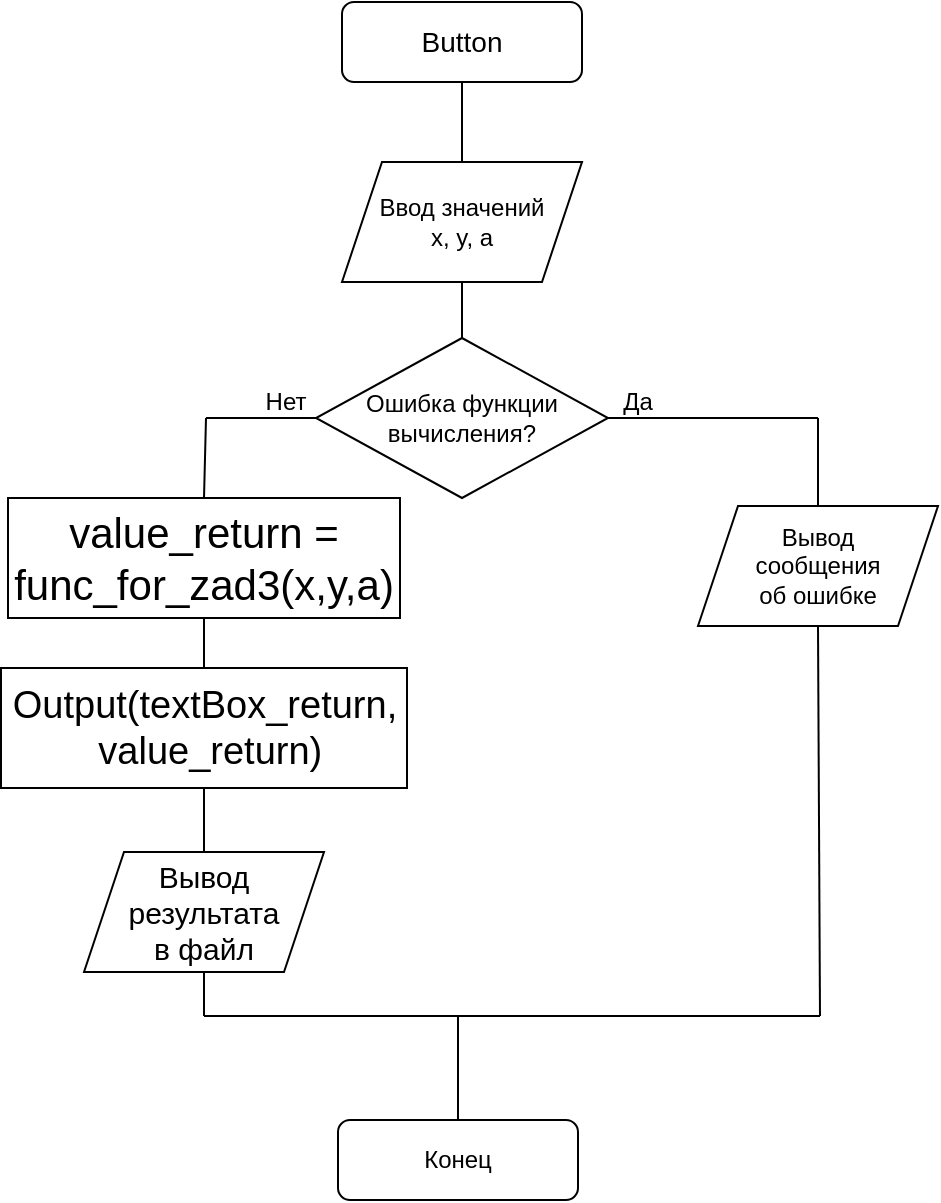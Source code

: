 <mxfile version="21.7.5" type="device">
  <diagram id="C5RBs43oDa-KdzZeNtuy" name="Page-1">
    <mxGraphModel dx="1195" dy="632" grid="0" gridSize="10" guides="1" tooltips="1" connect="1" arrows="1" fold="1" page="1" pageScale="1" pageWidth="827" pageHeight="1169" math="0" shadow="0">
      <root>
        <mxCell id="WIyWlLk6GJQsqaUBKTNV-0" />
        <mxCell id="WIyWlLk6GJQsqaUBKTNV-1" parent="WIyWlLk6GJQsqaUBKTNV-0" />
        <mxCell id="5zrF2HAZ6nG573hd0Lp7-11" value="Button" style="rounded=1;whiteSpace=wrap;html=1;fontSize=14;glass=0;strokeWidth=1;shadow=0;" parent="WIyWlLk6GJQsqaUBKTNV-1" vertex="1">
          <mxGeometry x="330" y="309" width="120" height="40" as="geometry" />
        </mxCell>
        <mxCell id="5zrF2HAZ6nG573hd0Lp7-12" value="Конец" style="rounded=1;whiteSpace=wrap;html=1;fontSize=12;glass=0;strokeWidth=1;shadow=0;" parent="WIyWlLk6GJQsqaUBKTNV-1" vertex="1">
          <mxGeometry x="328" y="868" width="120" height="40" as="geometry" />
        </mxCell>
        <mxCell id="5zrF2HAZ6nG573hd0Lp7-13" value="" style="endArrow=none;html=1;rounded=0;exitX=0.5;exitY=1;exitDx=0;exitDy=0;entryX=0.5;entryY=0;entryDx=0;entryDy=0;" parent="WIyWlLk6GJQsqaUBKTNV-1" source="5zrF2HAZ6nG573hd0Lp7-11" target="5zrF2HAZ6nG573hd0Lp7-14" edge="1">
          <mxGeometry width="50" height="50" relative="1" as="geometry">
            <mxPoint x="556" y="584" as="sourcePoint" />
            <mxPoint x="388" y="359" as="targetPoint" />
          </mxGeometry>
        </mxCell>
        <mxCell id="5zrF2HAZ6nG573hd0Lp7-14" value="Ввод значений&lt;br&gt;x, y, a" style="shape=parallelogram;perimeter=parallelogramPerimeter;whiteSpace=wrap;html=1;fixedSize=1;" parent="WIyWlLk6GJQsqaUBKTNV-1" vertex="1">
          <mxGeometry x="330" y="389" width="120" height="60" as="geometry" />
        </mxCell>
        <mxCell id="5zrF2HAZ6nG573hd0Lp7-15" value="Ошибка функции&lt;br&gt;вычисления?" style="rhombus;whiteSpace=wrap;html=1;" parent="WIyWlLk6GJQsqaUBKTNV-1" vertex="1">
          <mxGeometry x="317" y="477" width="146" height="80" as="geometry" />
        </mxCell>
        <mxCell id="5zrF2HAZ6nG573hd0Lp7-16" value="" style="endArrow=none;html=1;rounded=0;entryX=0.5;entryY=1;entryDx=0;entryDy=0;exitX=0.5;exitY=0;exitDx=0;exitDy=0;" parent="WIyWlLk6GJQsqaUBKTNV-1" source="5zrF2HAZ6nG573hd0Lp7-15" target="5zrF2HAZ6nG573hd0Lp7-14" edge="1">
          <mxGeometry width="50" height="50" relative="1" as="geometry">
            <mxPoint x="389" y="476" as="sourcePoint" />
            <mxPoint x="606" y="534" as="targetPoint" />
          </mxGeometry>
        </mxCell>
        <mxCell id="5zrF2HAZ6nG573hd0Lp7-17" value="Вывод&lt;br&gt;сообщения&lt;br&gt;об ошибке" style="shape=parallelogram;perimeter=parallelogramPerimeter;whiteSpace=wrap;html=1;fixedSize=1;" parent="WIyWlLk6GJQsqaUBKTNV-1" vertex="1">
          <mxGeometry x="508" y="561" width="120" height="60" as="geometry" />
        </mxCell>
        <mxCell id="5zrF2HAZ6nG573hd0Lp7-18" value="" style="endArrow=none;html=1;rounded=0;exitX=1;exitY=0.5;exitDx=0;exitDy=0;" parent="WIyWlLk6GJQsqaUBKTNV-1" source="5zrF2HAZ6nG573hd0Lp7-15" edge="1">
          <mxGeometry width="50" height="50" relative="1" as="geometry">
            <mxPoint x="556" y="584" as="sourcePoint" />
            <mxPoint x="568" y="517" as="targetPoint" />
          </mxGeometry>
        </mxCell>
        <mxCell id="5zrF2HAZ6nG573hd0Lp7-19" value="" style="endArrow=none;html=1;rounded=0;exitX=0.5;exitY=0;exitDx=0;exitDy=0;" parent="WIyWlLk6GJQsqaUBKTNV-1" source="5zrF2HAZ6nG573hd0Lp7-17" edge="1">
          <mxGeometry width="50" height="50" relative="1" as="geometry">
            <mxPoint x="556" y="584" as="sourcePoint" />
            <mxPoint x="568" y="517" as="targetPoint" />
          </mxGeometry>
        </mxCell>
        <mxCell id="5zrF2HAZ6nG573hd0Lp7-20" value="Да" style="text;html=1;strokeColor=none;fillColor=none;align=center;verticalAlign=middle;whiteSpace=wrap;rounded=0;" parent="WIyWlLk6GJQsqaUBKTNV-1" vertex="1">
          <mxGeometry x="448" y="494" width="60" height="30" as="geometry" />
        </mxCell>
        <mxCell id="5zrF2HAZ6nG573hd0Lp7-21" value="" style="endArrow=none;html=1;rounded=0;entryX=0;entryY=0.5;entryDx=0;entryDy=0;" parent="WIyWlLk6GJQsqaUBKTNV-1" target="5zrF2HAZ6nG573hd0Lp7-15" edge="1">
          <mxGeometry width="50" height="50" relative="1" as="geometry">
            <mxPoint x="262" y="517" as="sourcePoint" />
            <mxPoint x="392" y="548" as="targetPoint" />
          </mxGeometry>
        </mxCell>
        <mxCell id="5zrF2HAZ6nG573hd0Lp7-22" value="Нет" style="text;html=1;strokeColor=none;fillColor=none;align=center;verticalAlign=middle;whiteSpace=wrap;rounded=0;" parent="WIyWlLk6GJQsqaUBKTNV-1" vertex="1">
          <mxGeometry x="272" y="494" width="60" height="30" as="geometry" />
        </mxCell>
        <mxCell id="5zrF2HAZ6nG573hd0Lp7-23" value="&lt;font style=&quot;font-size: 21px;&quot;&gt;value_return = &lt;br style=&quot;&quot;&gt;func_for_zad3(x,y,a)&lt;/font&gt;" style="rounded=0;whiteSpace=wrap;html=1;" parent="WIyWlLk6GJQsqaUBKTNV-1" vertex="1">
          <mxGeometry x="163" y="557" width="196" height="60" as="geometry" />
        </mxCell>
        <mxCell id="5zrF2HAZ6nG573hd0Lp7-24" value="" style="endArrow=none;html=1;rounded=0;entryX=0.5;entryY=0;entryDx=0;entryDy=0;" parent="WIyWlLk6GJQsqaUBKTNV-1" target="5zrF2HAZ6nG573hd0Lp7-23" edge="1">
          <mxGeometry width="50" height="50" relative="1" as="geometry">
            <mxPoint x="262" y="517" as="sourcePoint" />
            <mxPoint x="407" y="593" as="targetPoint" />
          </mxGeometry>
        </mxCell>
        <mxCell id="5zrF2HAZ6nG573hd0Lp7-25" value="&lt;font style=&quot;font-size: 19px;&quot;&gt;Output(textBox_return,&lt;br&gt;&amp;nbsp;value_return)&lt;/font&gt;" style="rounded=0;whiteSpace=wrap;html=1;" parent="WIyWlLk6GJQsqaUBKTNV-1" vertex="1">
          <mxGeometry x="159.5" y="642" width="203" height="60" as="geometry" />
        </mxCell>
        <mxCell id="5zrF2HAZ6nG573hd0Lp7-26" value="" style="endArrow=none;html=1;rounded=0;exitX=0.5;exitY=0;exitDx=0;exitDy=0;entryX=0.5;entryY=1;entryDx=0;entryDy=0;" parent="WIyWlLk6GJQsqaUBKTNV-1" source="5zrF2HAZ6nG573hd0Lp7-25" target="5zrF2HAZ6nG573hd0Lp7-23" edge="1">
          <mxGeometry width="50" height="50" relative="1" as="geometry">
            <mxPoint x="348" y="672" as="sourcePoint" />
            <mxPoint x="398" y="622" as="targetPoint" />
          </mxGeometry>
        </mxCell>
        <mxCell id="5zrF2HAZ6nG573hd0Lp7-27" value="&lt;font style=&quot;font-size: 15px;&quot;&gt;Вывод&lt;br&gt;результата&lt;br&gt;в файл&lt;/font&gt;" style="shape=parallelogram;perimeter=parallelogramPerimeter;whiteSpace=wrap;html=1;fixedSize=1;" parent="WIyWlLk6GJQsqaUBKTNV-1" vertex="1">
          <mxGeometry x="201" y="734" width="120" height="60" as="geometry" />
        </mxCell>
        <mxCell id="5zrF2HAZ6nG573hd0Lp7-28" value="" style="endArrow=none;html=1;rounded=0;exitX=0.5;exitY=1;exitDx=0;exitDy=0;entryX=0.5;entryY=0;entryDx=0;entryDy=0;" parent="WIyWlLk6GJQsqaUBKTNV-1" source="5zrF2HAZ6nG573hd0Lp7-25" target="5zrF2HAZ6nG573hd0Lp7-27" edge="1">
          <mxGeometry width="50" height="50" relative="1" as="geometry">
            <mxPoint x="348" y="672" as="sourcePoint" />
            <mxPoint x="398" y="622" as="targetPoint" />
          </mxGeometry>
        </mxCell>
        <mxCell id="5zrF2HAZ6nG573hd0Lp7-29" value="" style="endArrow=none;html=1;rounded=0;exitX=0.5;exitY=1;exitDx=0;exitDy=0;" parent="WIyWlLk6GJQsqaUBKTNV-1" source="5zrF2HAZ6nG573hd0Lp7-27" edge="1">
          <mxGeometry width="50" height="50" relative="1" as="geometry">
            <mxPoint x="348" y="672" as="sourcePoint" />
            <mxPoint x="261" y="816" as="targetPoint" />
          </mxGeometry>
        </mxCell>
        <mxCell id="5zrF2HAZ6nG573hd0Lp7-30" value="" style="endArrow=none;html=1;rounded=0;" parent="WIyWlLk6GJQsqaUBKTNV-1" edge="1">
          <mxGeometry width="50" height="50" relative="1" as="geometry">
            <mxPoint x="261" y="816" as="sourcePoint" />
            <mxPoint x="569" y="816" as="targetPoint" />
          </mxGeometry>
        </mxCell>
        <mxCell id="5zrF2HAZ6nG573hd0Lp7-31" value="" style="endArrow=none;html=1;rounded=0;entryX=0.5;entryY=1;entryDx=0;entryDy=0;" parent="WIyWlLk6GJQsqaUBKTNV-1" target="5zrF2HAZ6nG573hd0Lp7-17" edge="1">
          <mxGeometry width="50" height="50" relative="1" as="geometry">
            <mxPoint x="569" y="816" as="sourcePoint" />
            <mxPoint x="398" y="622" as="targetPoint" />
          </mxGeometry>
        </mxCell>
        <mxCell id="5zrF2HAZ6nG573hd0Lp7-32" value="" style="endArrow=none;html=1;rounded=0;exitX=0.5;exitY=0;exitDx=0;exitDy=0;" parent="WIyWlLk6GJQsqaUBKTNV-1" source="5zrF2HAZ6nG573hd0Lp7-12" edge="1">
          <mxGeometry width="50" height="50" relative="1" as="geometry">
            <mxPoint x="256" y="861" as="sourcePoint" />
            <mxPoint x="388" y="816" as="targetPoint" />
          </mxGeometry>
        </mxCell>
      </root>
    </mxGraphModel>
  </diagram>
</mxfile>

